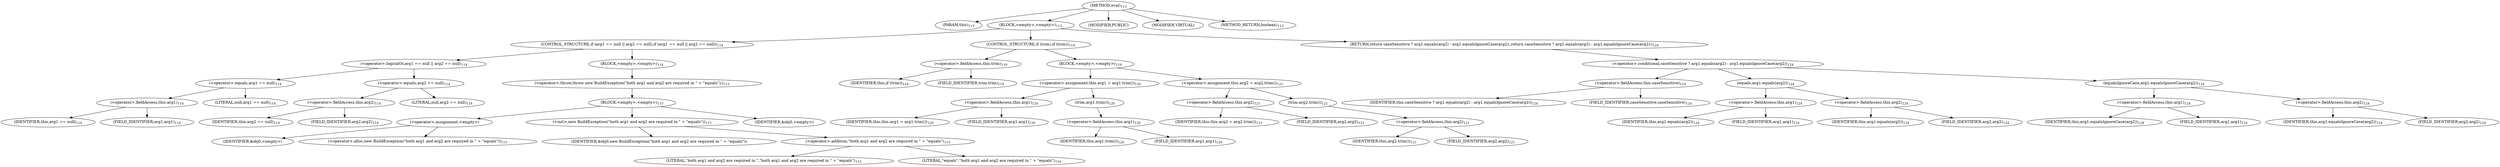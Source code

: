 digraph "eval" {  
"78" [label = <(METHOD,eval)<SUB>113</SUB>> ]
"79" [label = <(PARAM,this)<SUB>113</SUB>> ]
"80" [label = <(BLOCK,&lt;empty&gt;,&lt;empty&gt;)<SUB>113</SUB>> ]
"81" [label = <(CONTROL_STRUCTURE,if (arg1 == null || arg2 == null),if (arg1 == null || arg2 == null))<SUB>114</SUB>> ]
"82" [label = <(&lt;operator&gt;.logicalOr,arg1 == null || arg2 == null)<SUB>114</SUB>> ]
"83" [label = <(&lt;operator&gt;.equals,arg1 == null)<SUB>114</SUB>> ]
"84" [label = <(&lt;operator&gt;.fieldAccess,this.arg1)<SUB>114</SUB>> ]
"85" [label = <(IDENTIFIER,this,arg1 == null)<SUB>114</SUB>> ]
"86" [label = <(FIELD_IDENTIFIER,arg1,arg1)<SUB>114</SUB>> ]
"87" [label = <(LITERAL,null,arg1 == null)<SUB>114</SUB>> ]
"88" [label = <(&lt;operator&gt;.equals,arg2 == null)<SUB>114</SUB>> ]
"89" [label = <(&lt;operator&gt;.fieldAccess,this.arg2)<SUB>114</SUB>> ]
"90" [label = <(IDENTIFIER,this,arg2 == null)<SUB>114</SUB>> ]
"91" [label = <(FIELD_IDENTIFIER,arg2,arg2)<SUB>114</SUB>> ]
"92" [label = <(LITERAL,null,arg2 == null)<SUB>114</SUB>> ]
"93" [label = <(BLOCK,&lt;empty&gt;,&lt;empty&gt;)<SUB>114</SUB>> ]
"94" [label = <(&lt;operator&gt;.throw,throw new BuildException(&quot;both arg1 and arg2 are required in &quot; + &quot;equals&quot;);)<SUB>115</SUB>> ]
"95" [label = <(BLOCK,&lt;empty&gt;,&lt;empty&gt;)<SUB>115</SUB>> ]
"96" [label = <(&lt;operator&gt;.assignment,&lt;empty&gt;)> ]
"97" [label = <(IDENTIFIER,$obj0,&lt;empty&gt;)> ]
"98" [label = <(&lt;operator&gt;.alloc,new BuildException(&quot;both arg1 and arg2 are required in &quot; + &quot;equals&quot;))<SUB>115</SUB>> ]
"99" [label = <(&lt;init&gt;,new BuildException(&quot;both arg1 and arg2 are required in &quot; + &quot;equals&quot;))<SUB>115</SUB>> ]
"100" [label = <(IDENTIFIER,$obj0,new BuildException(&quot;both arg1 and arg2 are required in &quot; + &quot;equals&quot;))> ]
"101" [label = <(&lt;operator&gt;.addition,&quot;both arg1 and arg2 are required in &quot; + &quot;equals&quot;)<SUB>115</SUB>> ]
"102" [label = <(LITERAL,&quot;both arg1 and arg2 are required in &quot;,&quot;both arg1 and arg2 are required in &quot; + &quot;equals&quot;)<SUB>115</SUB>> ]
"103" [label = <(LITERAL,&quot;equals&quot;,&quot;both arg1 and arg2 are required in &quot; + &quot;equals&quot;)<SUB>116</SUB>> ]
"104" [label = <(IDENTIFIER,$obj0,&lt;empty&gt;)> ]
"105" [label = <(CONTROL_STRUCTURE,if (trim),if (trim))<SUB>119</SUB>> ]
"106" [label = <(&lt;operator&gt;.fieldAccess,this.trim)<SUB>119</SUB>> ]
"107" [label = <(IDENTIFIER,this,if (trim))<SUB>119</SUB>> ]
"108" [label = <(FIELD_IDENTIFIER,trim,trim)<SUB>119</SUB>> ]
"109" [label = <(BLOCK,&lt;empty&gt;,&lt;empty&gt;)<SUB>119</SUB>> ]
"110" [label = <(&lt;operator&gt;.assignment,this.arg1 = arg1.trim())<SUB>120</SUB>> ]
"111" [label = <(&lt;operator&gt;.fieldAccess,this.arg1)<SUB>120</SUB>> ]
"112" [label = <(IDENTIFIER,this,this.arg1 = arg1.trim())<SUB>120</SUB>> ]
"113" [label = <(FIELD_IDENTIFIER,arg1,arg1)<SUB>120</SUB>> ]
"114" [label = <(trim,arg1.trim())<SUB>120</SUB>> ]
"115" [label = <(&lt;operator&gt;.fieldAccess,this.arg1)<SUB>120</SUB>> ]
"116" [label = <(IDENTIFIER,this,arg1.trim())<SUB>120</SUB>> ]
"117" [label = <(FIELD_IDENTIFIER,arg1,arg1)<SUB>120</SUB>> ]
"118" [label = <(&lt;operator&gt;.assignment,this.arg2 = arg2.trim())<SUB>121</SUB>> ]
"119" [label = <(&lt;operator&gt;.fieldAccess,this.arg2)<SUB>121</SUB>> ]
"120" [label = <(IDENTIFIER,this,this.arg2 = arg2.trim())<SUB>121</SUB>> ]
"121" [label = <(FIELD_IDENTIFIER,arg2,arg2)<SUB>121</SUB>> ]
"122" [label = <(trim,arg2.trim())<SUB>121</SUB>> ]
"123" [label = <(&lt;operator&gt;.fieldAccess,this.arg2)<SUB>121</SUB>> ]
"124" [label = <(IDENTIFIER,this,arg2.trim())<SUB>121</SUB>> ]
"125" [label = <(FIELD_IDENTIFIER,arg2,arg2)<SUB>121</SUB>> ]
"126" [label = <(RETURN,return caseSensitive ? arg1.equals(arg2) : arg1.equalsIgnoreCase(arg2);,return caseSensitive ? arg1.equals(arg2) : arg1.equalsIgnoreCase(arg2);)<SUB>124</SUB>> ]
"127" [label = <(&lt;operator&gt;.conditional,caseSensitive ? arg1.equals(arg2) : arg1.equalsIgnoreCase(arg2))<SUB>124</SUB>> ]
"128" [label = <(&lt;operator&gt;.fieldAccess,this.caseSensitive)<SUB>124</SUB>> ]
"129" [label = <(IDENTIFIER,this,caseSensitive ? arg1.equals(arg2) : arg1.equalsIgnoreCase(arg2))<SUB>124</SUB>> ]
"130" [label = <(FIELD_IDENTIFIER,caseSensitive,caseSensitive)<SUB>124</SUB>> ]
"131" [label = <(equals,arg1.equals(arg2))<SUB>124</SUB>> ]
"132" [label = <(&lt;operator&gt;.fieldAccess,this.arg1)<SUB>124</SUB>> ]
"133" [label = <(IDENTIFIER,this,arg1.equals(arg2))<SUB>124</SUB>> ]
"134" [label = <(FIELD_IDENTIFIER,arg1,arg1)<SUB>124</SUB>> ]
"135" [label = <(&lt;operator&gt;.fieldAccess,this.arg2)<SUB>124</SUB>> ]
"136" [label = <(IDENTIFIER,this,arg1.equals(arg2))<SUB>124</SUB>> ]
"137" [label = <(FIELD_IDENTIFIER,arg2,arg2)<SUB>124</SUB>> ]
"138" [label = <(equalsIgnoreCase,arg1.equalsIgnoreCase(arg2))<SUB>124</SUB>> ]
"139" [label = <(&lt;operator&gt;.fieldAccess,this.arg1)<SUB>124</SUB>> ]
"140" [label = <(IDENTIFIER,this,arg1.equalsIgnoreCase(arg2))<SUB>124</SUB>> ]
"141" [label = <(FIELD_IDENTIFIER,arg1,arg1)<SUB>124</SUB>> ]
"142" [label = <(&lt;operator&gt;.fieldAccess,this.arg2)<SUB>124</SUB>> ]
"143" [label = <(IDENTIFIER,this,arg1.equalsIgnoreCase(arg2))<SUB>124</SUB>> ]
"144" [label = <(FIELD_IDENTIFIER,arg2,arg2)<SUB>124</SUB>> ]
"145" [label = <(MODIFIER,PUBLIC)> ]
"146" [label = <(MODIFIER,VIRTUAL)> ]
"147" [label = <(METHOD_RETURN,boolean)<SUB>113</SUB>> ]
  "78" -> "79" 
  "78" -> "80" 
  "78" -> "145" 
  "78" -> "146" 
  "78" -> "147" 
  "80" -> "81" 
  "80" -> "105" 
  "80" -> "126" 
  "81" -> "82" 
  "81" -> "93" 
  "82" -> "83" 
  "82" -> "88" 
  "83" -> "84" 
  "83" -> "87" 
  "84" -> "85" 
  "84" -> "86" 
  "88" -> "89" 
  "88" -> "92" 
  "89" -> "90" 
  "89" -> "91" 
  "93" -> "94" 
  "94" -> "95" 
  "95" -> "96" 
  "95" -> "99" 
  "95" -> "104" 
  "96" -> "97" 
  "96" -> "98" 
  "99" -> "100" 
  "99" -> "101" 
  "101" -> "102" 
  "101" -> "103" 
  "105" -> "106" 
  "105" -> "109" 
  "106" -> "107" 
  "106" -> "108" 
  "109" -> "110" 
  "109" -> "118" 
  "110" -> "111" 
  "110" -> "114" 
  "111" -> "112" 
  "111" -> "113" 
  "114" -> "115" 
  "115" -> "116" 
  "115" -> "117" 
  "118" -> "119" 
  "118" -> "122" 
  "119" -> "120" 
  "119" -> "121" 
  "122" -> "123" 
  "123" -> "124" 
  "123" -> "125" 
  "126" -> "127" 
  "127" -> "128" 
  "127" -> "131" 
  "127" -> "138" 
  "128" -> "129" 
  "128" -> "130" 
  "131" -> "132" 
  "131" -> "135" 
  "132" -> "133" 
  "132" -> "134" 
  "135" -> "136" 
  "135" -> "137" 
  "138" -> "139" 
  "138" -> "142" 
  "139" -> "140" 
  "139" -> "141" 
  "142" -> "143" 
  "142" -> "144" 
}
